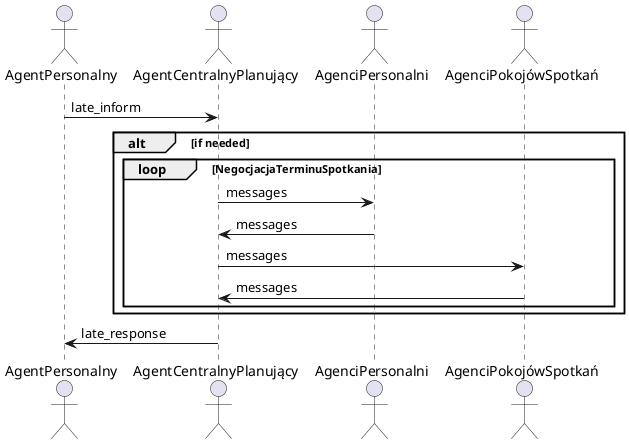 @startuml
actor AgentPersonalny
actor AgentCentralnyPlanujący
actor AgenciPersonalni
actor AgenciPokojówSpotkań

AgentPersonalny -> AgentCentralnyPlanujący : late_inform
alt if needed
	loop NegocjacjaTerminuSpotkania
		AgentCentralnyPlanujący -> AgenciPersonalni : messages
		AgenciPersonalni -> AgentCentralnyPlanujący : messages
		AgentCentralnyPlanujący -> AgenciPokojówSpotkań : messages
		AgenciPokojówSpotkań -> AgentCentralnyPlanujący : messages
	end
end
AgentCentralnyPlanujący -> AgentPersonalny : late_response

@enduml